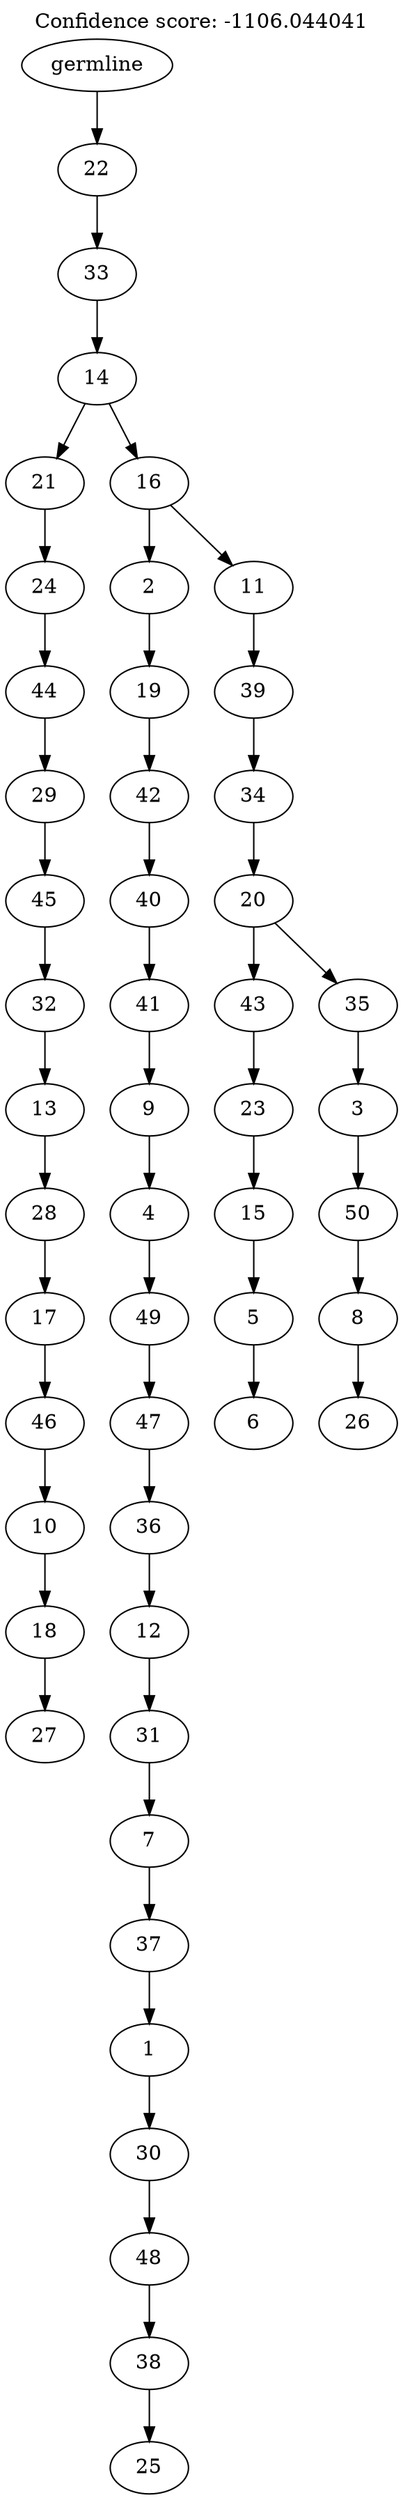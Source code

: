 digraph g {
	"49" -> "50";
	"50" [label="27"];
	"48" -> "49";
	"49" [label="18"];
	"47" -> "48";
	"48" [label="10"];
	"46" -> "47";
	"47" [label="46"];
	"45" -> "46";
	"46" [label="17"];
	"44" -> "45";
	"45" [label="28"];
	"43" -> "44";
	"44" [label="13"];
	"42" -> "43";
	"43" [label="32"];
	"41" -> "42";
	"42" [label="45"];
	"40" -> "41";
	"41" [label="29"];
	"39" -> "40";
	"40" [label="44"];
	"38" -> "39";
	"39" [label="24"];
	"36" -> "37";
	"37" [label="25"];
	"35" -> "36";
	"36" [label="38"];
	"34" -> "35";
	"35" [label="48"];
	"33" -> "34";
	"34" [label="30"];
	"32" -> "33";
	"33" [label="1"];
	"31" -> "32";
	"32" [label="37"];
	"30" -> "31";
	"31" [label="7"];
	"29" -> "30";
	"30" [label="31"];
	"28" -> "29";
	"29" [label="12"];
	"27" -> "28";
	"28" [label="36"];
	"26" -> "27";
	"27" [label="47"];
	"25" -> "26";
	"26" [label="49"];
	"24" -> "25";
	"25" [label="4"];
	"23" -> "24";
	"24" [label="9"];
	"22" -> "23";
	"23" [label="41"];
	"21" -> "22";
	"22" [label="40"];
	"20" -> "21";
	"21" [label="42"];
	"19" -> "20";
	"20" [label="19"];
	"17" -> "18";
	"18" [label="6"];
	"16" -> "17";
	"17" [label="5"];
	"15" -> "16";
	"16" [label="15"];
	"14" -> "15";
	"15" [label="23"];
	"12" -> "13";
	"13" [label="26"];
	"11" -> "12";
	"12" [label="8"];
	"10" -> "11";
	"11" [label="50"];
	"9" -> "10";
	"10" [label="3"];
	"8" -> "9";
	"9" [label="35"];
	"8" -> "14";
	"14" [label="43"];
	"7" -> "8";
	"8" [label="20"];
	"6" -> "7";
	"7" [label="34"];
	"5" -> "6";
	"6" [label="39"];
	"4" -> "5";
	"5" [label="11"];
	"4" -> "19";
	"19" [label="2"];
	"3" -> "4";
	"4" [label="16"];
	"3" -> "38";
	"38" [label="21"];
	"2" -> "3";
	"3" [label="14"];
	"1" -> "2";
	"2" [label="33"];
	"0" -> "1";
	"1" [label="22"];
	"0" [label="germline"];
	labelloc="t";
	label="Confidence score: -1106.044041";
}
